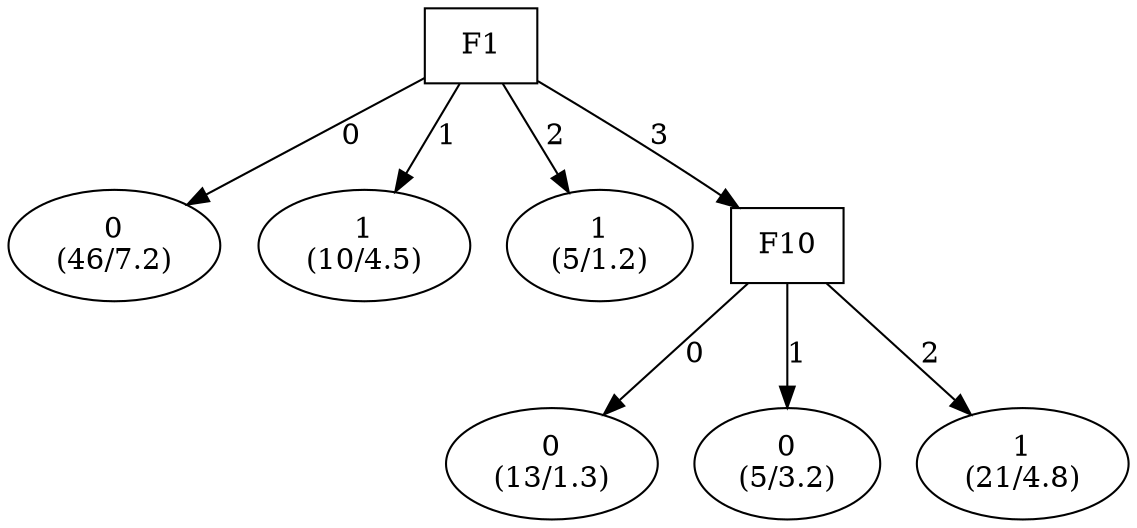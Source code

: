 digraph YaDT {
n0 [ shape=box, label="F1\n"]
n0 -> n1 [label="0"]
n1 [ shape=ellipse, label="0\n(46/7.2)"]
n0 -> n2 [label="1"]
n2 [ shape=ellipse, label="1\n(10/4.5)"]
n0 -> n3 [label="2"]
n3 [ shape=ellipse, label="1\n(5/1.2)"]
n0 -> n4 [label="3"]
n4 [ shape=box, label="F10\n"]
n4 -> n5 [label="0"]
n5 [ shape=ellipse, label="0\n(13/1.3)"]
n4 -> n6 [label="1"]
n6 [ shape=ellipse, label="0\n(5/3.2)"]
n4 -> n7 [label="2"]
n7 [ shape=ellipse, label="1\n(21/4.8)"]
}
